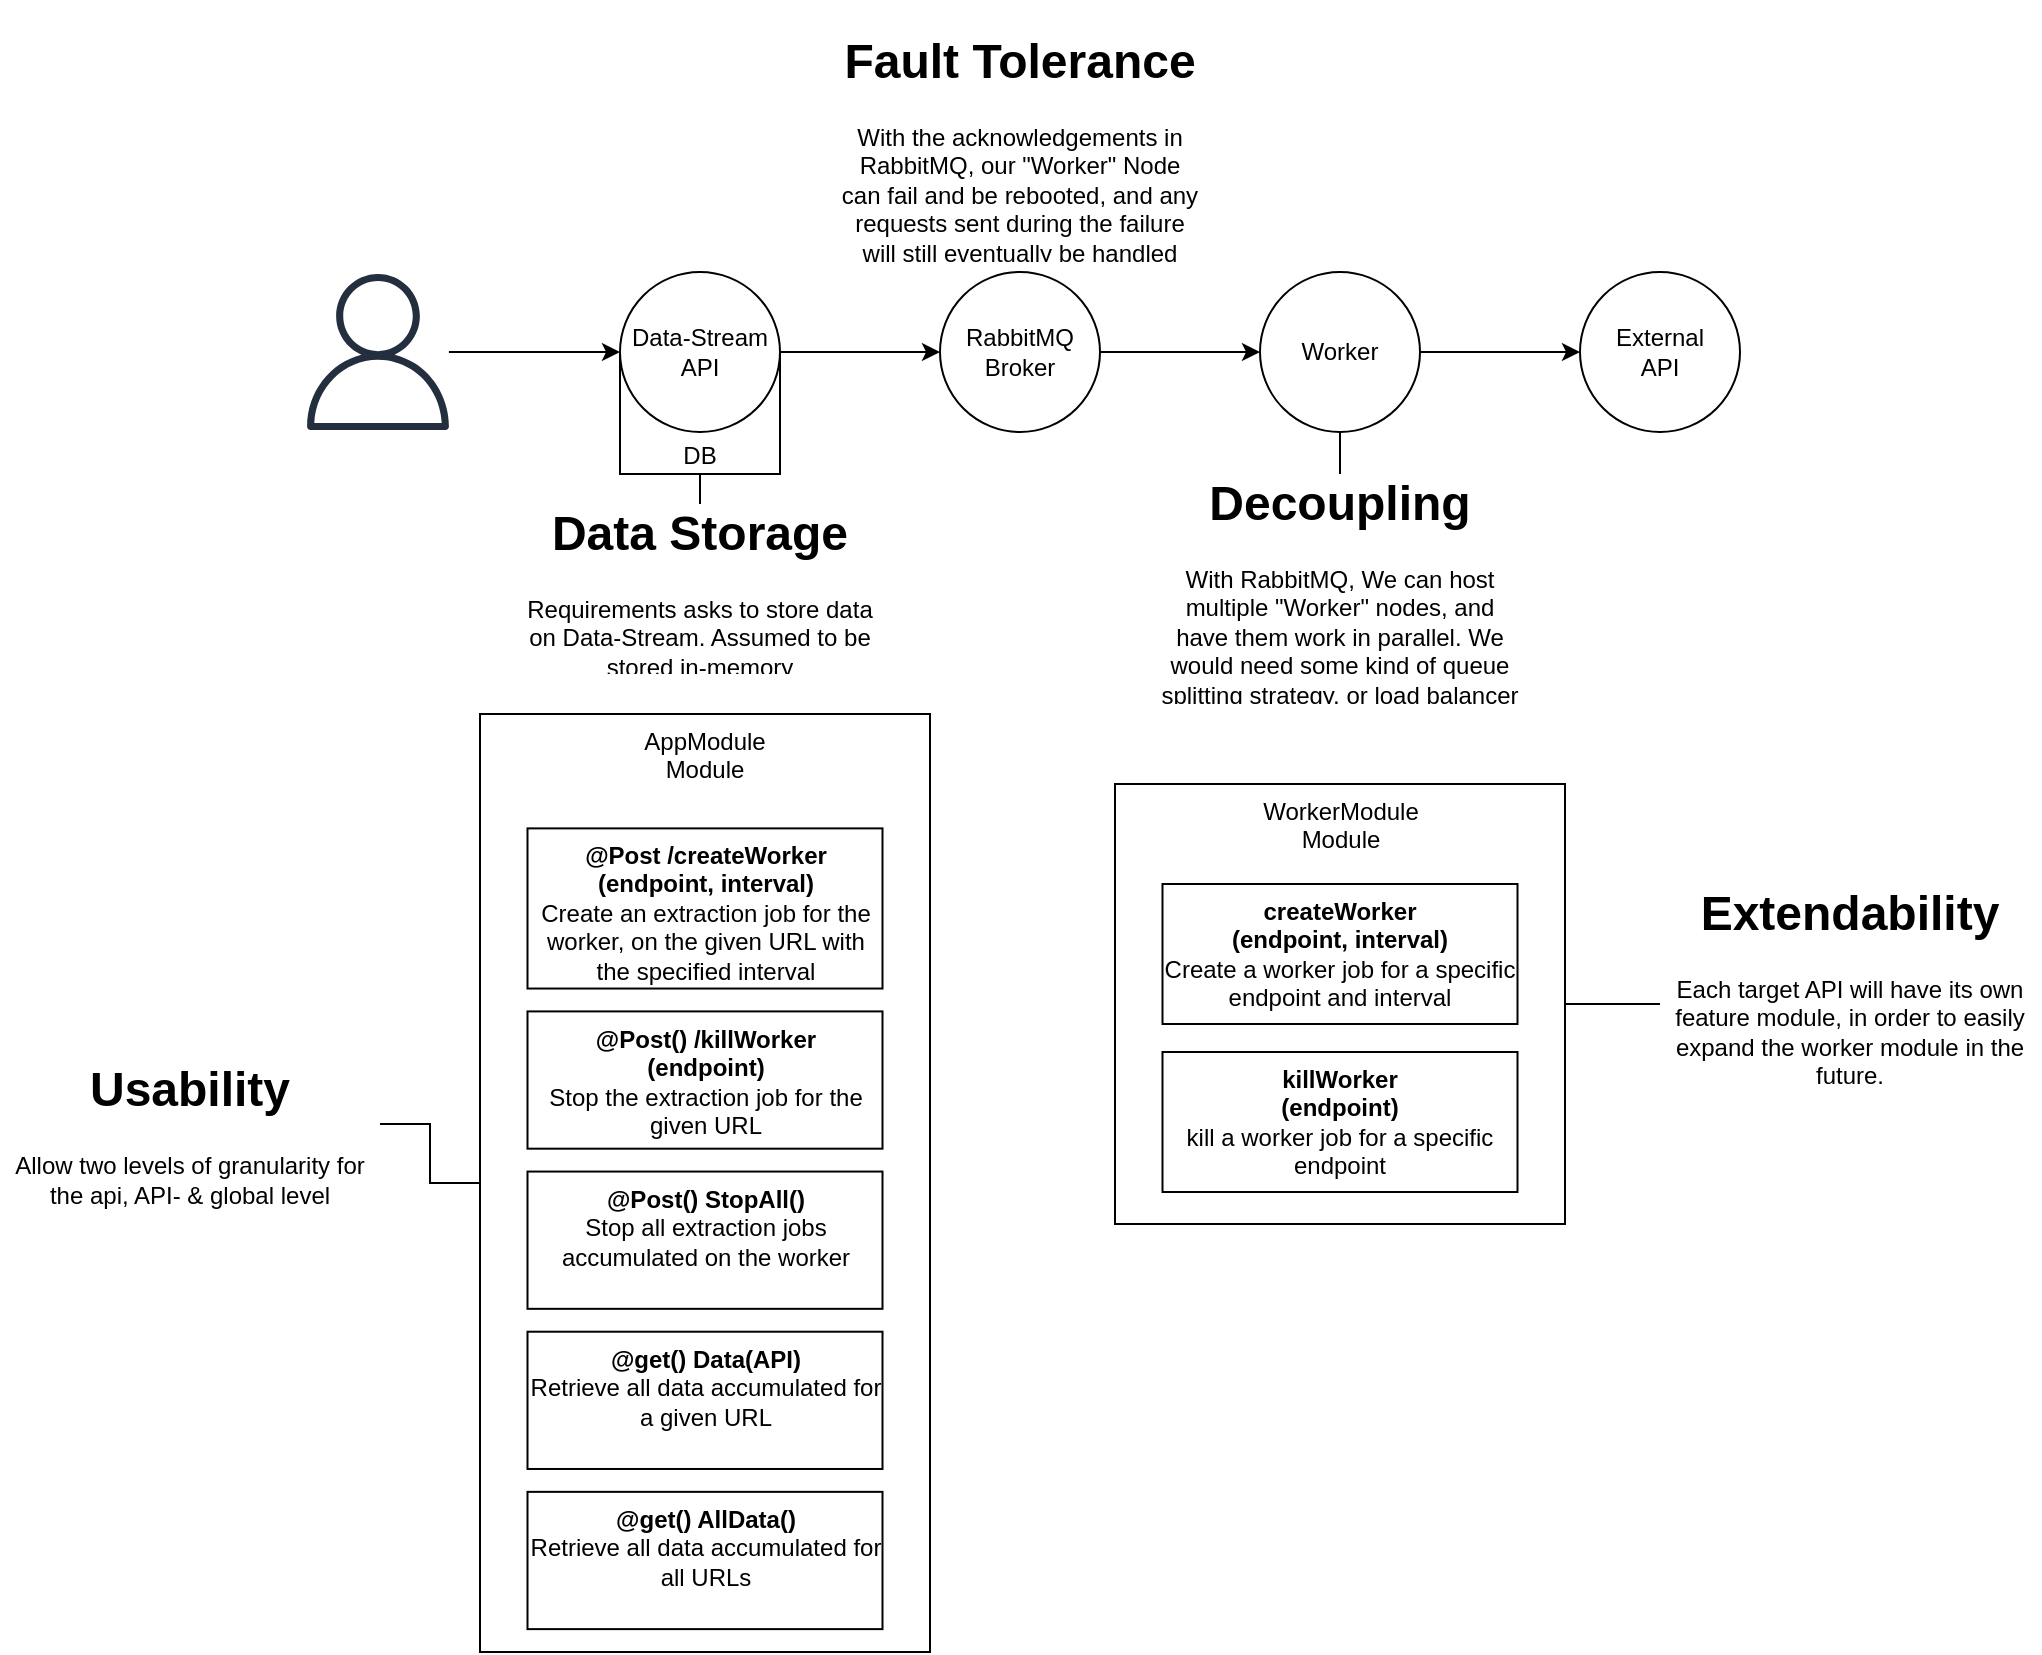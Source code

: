 <mxfile version="15.4.0" type="device"><diagram id="KMgYj1FbLF6o3dB146jQ" name="Page-1"><mxGraphModel dx="1034" dy="1662" grid="1" gridSize="10" guides="1" tooltips="1" connect="1" arrows="1" fold="1" page="1" pageScale="1" pageWidth="850" pageHeight="1100" math="0" shadow="0"><root><mxCell id="0"/><mxCell id="1" parent="0"/><mxCell id="N8xnzEc2fLV-J77ZBzOZ-34" value="DB" style="rounded=0;whiteSpace=wrap;html=1;verticalAlign=bottom;" parent="1" vertex="1"><mxGeometry x="720" y="921" width="80" height="60" as="geometry"/></mxCell><mxCell id="N8xnzEc2fLV-J77ZBzOZ-35" value="" style="edgeStyle=orthogonalEdgeStyle;rounded=0;orthogonalLoop=1;jettySize=auto;html=1;" parent="1" source="N8xnzEc2fLV-J77ZBzOZ-36" target="N8xnzEc2fLV-J77ZBzOZ-40" edge="1"><mxGeometry relative="1" as="geometry"/></mxCell><mxCell id="N8xnzEc2fLV-J77ZBzOZ-36" value="Data-Stream&lt;br&gt;API" style="ellipse;whiteSpace=wrap;html=1;aspect=fixed;" parent="1" vertex="1"><mxGeometry x="720" y="880" width="80" height="80" as="geometry"/></mxCell><mxCell id="N8xnzEc2fLV-J77ZBzOZ-37" value="" style="edgeStyle=orthogonalEdgeStyle;rounded=0;orthogonalLoop=1;jettySize=auto;html=1;" parent="1" source="N8xnzEc2fLV-J77ZBzOZ-38" target="N8xnzEc2fLV-J77ZBzOZ-36" edge="1"><mxGeometry relative="1" as="geometry"/></mxCell><mxCell id="N8xnzEc2fLV-J77ZBzOZ-38" value="" style="sketch=0;outlineConnect=0;fontColor=#232F3E;gradientColor=none;fillColor=#232F3E;strokeColor=none;dashed=0;verticalLabelPosition=bottom;verticalAlign=top;align=center;html=1;fontSize=12;fontStyle=0;aspect=fixed;pointerEvents=1;shape=mxgraph.aws4.user;" parent="1" vertex="1"><mxGeometry x="560" y="881" width="78" height="78" as="geometry"/></mxCell><mxCell id="N8xnzEc2fLV-J77ZBzOZ-39" value="" style="edgeStyle=orthogonalEdgeStyle;rounded=0;orthogonalLoop=1;jettySize=auto;html=1;" parent="1" source="N8xnzEc2fLV-J77ZBzOZ-40" target="N8xnzEc2fLV-J77ZBzOZ-42" edge="1"><mxGeometry relative="1" as="geometry"/></mxCell><mxCell id="N8xnzEc2fLV-J77ZBzOZ-40" value="RabbitMQ&lt;br&gt;Broker" style="ellipse;whiteSpace=wrap;html=1;aspect=fixed;" parent="1" vertex="1"><mxGeometry x="880" y="880" width="80" height="80" as="geometry"/></mxCell><mxCell id="N8xnzEc2fLV-J77ZBzOZ-41" value="" style="edgeStyle=orthogonalEdgeStyle;rounded=0;orthogonalLoop=1;jettySize=auto;html=1;" parent="1" source="N8xnzEc2fLV-J77ZBzOZ-42" target="N8xnzEc2fLV-J77ZBzOZ-43" edge="1"><mxGeometry relative="1" as="geometry"/></mxCell><mxCell id="N8xnzEc2fLV-J77ZBzOZ-42" value="Worker" style="ellipse;whiteSpace=wrap;html=1;aspect=fixed;" parent="1" vertex="1"><mxGeometry x="1040" y="880" width="80" height="80" as="geometry"/></mxCell><mxCell id="N8xnzEc2fLV-J77ZBzOZ-43" value="External&lt;br&gt;API" style="ellipse;whiteSpace=wrap;html=1;aspect=fixed;" parent="1" vertex="1"><mxGeometry x="1200" y="880" width="80" height="80" as="geometry"/></mxCell><mxCell id="N8xnzEc2fLV-J77ZBzOZ-44" style="edgeStyle=orthogonalEdgeStyle;rounded=0;orthogonalLoop=1;jettySize=auto;html=1;exitX=0.5;exitY=0;exitDx=0;exitDy=0;entryX=0.5;entryY=1;entryDx=0;entryDy=0;endArrow=none;endFill=0;" parent="1" source="N8xnzEc2fLV-J77ZBzOZ-45" target="N8xnzEc2fLV-J77ZBzOZ-34" edge="1"><mxGeometry relative="1" as="geometry"/></mxCell><mxCell id="N8xnzEc2fLV-J77ZBzOZ-45" value="&lt;h1&gt;Data Storage&lt;/h1&gt;&lt;p&gt;Requirements asks to store data on Data-Stream. Assumed to be stored in-memory&lt;/p&gt;" style="text;html=1;strokeColor=none;fillColor=none;spacing=5;spacingTop=-20;whiteSpace=wrap;overflow=hidden;rounded=0;verticalAlign=bottom;align=center;" parent="1" vertex="1"><mxGeometry x="665" y="996" width="190" height="90" as="geometry"/></mxCell><mxCell id="N8xnzEc2fLV-J77ZBzOZ-46" value="&lt;h1&gt;Fault Tolerance&lt;/h1&gt;&lt;p&gt;With the acknowledgements in RabbitMQ, our &quot;Worker&quot; Node can fail and be rebooted, and any requests sent during the failure will still eventually be handled&lt;/p&gt;" style="text;html=1;strokeColor=none;fillColor=none;spacing=5;spacingTop=-20;whiteSpace=wrap;overflow=hidden;rounded=0;verticalAlign=bottom;align=center;" parent="1" vertex="1"><mxGeometry x="825" y="760" width="190" height="120" as="geometry"/></mxCell><mxCell id="N8xnzEc2fLV-J77ZBzOZ-47" style="edgeStyle=orthogonalEdgeStyle;rounded=0;orthogonalLoop=1;jettySize=auto;html=1;exitX=0.5;exitY=0;exitDx=0;exitDy=0;entryX=0.5;entryY=1;entryDx=0;entryDy=0;endArrow=none;endFill=0;" parent="1" source="N8xnzEc2fLV-J77ZBzOZ-48" target="N8xnzEc2fLV-J77ZBzOZ-42" edge="1"><mxGeometry relative="1" as="geometry"/></mxCell><mxCell id="N8xnzEc2fLV-J77ZBzOZ-48" value="&lt;h1&gt;Decoupling&lt;/h1&gt;&lt;p&gt;With RabbitMQ, We can host multiple &quot;Worker&quot; nodes, and have them work in parallel. We would need some kind of queue splitting strategy, or load balancer though.&lt;/p&gt;" style="text;html=1;strokeColor=none;fillColor=none;spacing=5;spacingTop=-20;whiteSpace=wrap;overflow=hidden;rounded=0;verticalAlign=bottom;align=center;" parent="1" vertex="1"><mxGeometry x="985" y="981" width="190" height="120" as="geometry"/></mxCell><mxCell id="N8xnzEc2fLV-J77ZBzOZ-49" value="" style="edgeStyle=orthogonalEdgeStyle;rounded=0;orthogonalLoop=1;jettySize=auto;html=1;endArrow=none;endFill=0;entryX=1;entryY=0.5;entryDx=0;entryDy=0;" parent="1" source="N8xnzEc2fLV-J77ZBzOZ-50" target="N8xnzEc2fLV-J77ZBzOZ-59" edge="1"><mxGeometry relative="1" as="geometry"/></mxCell><mxCell id="N8xnzEc2fLV-J77ZBzOZ-50" value="&lt;h1&gt;Extendability&lt;/h1&gt;&lt;p&gt;Each target API will have its own feature module, in order to easily expand the worker module in the future.&lt;/p&gt;" style="text;html=1;strokeColor=none;fillColor=none;spacing=5;spacingTop=-20;whiteSpace=wrap;overflow=hidden;rounded=0;verticalAlign=bottom;align=center;" parent="1" vertex="1"><mxGeometry x="1240" y="1186" width="190" height="120" as="geometry"/></mxCell><mxCell id="N8xnzEc2fLV-J77ZBzOZ-51" value="" style="group" parent="1" vertex="1" connectable="0"><mxGeometry x="650" y="1101" width="225" height="469" as="geometry"/></mxCell><mxCell id="N8xnzEc2fLV-J77ZBzOZ-52" value="AppModule&lt;br&gt;Module" style="rounded=0;whiteSpace=wrap;html=1;verticalAlign=top;" parent="N8xnzEc2fLV-J77ZBzOZ-51" vertex="1"><mxGeometry width="225" height="469.0" as="geometry"/></mxCell><mxCell id="N8xnzEc2fLV-J77ZBzOZ-53" value="&lt;b&gt;@Post /createWorker&lt;br&gt;(endpoint, interval)&lt;/b&gt;&lt;br&gt;Create an extraction job for the worker, on the given URL with the specified interval" style="rounded=0;whiteSpace=wrap;html=1;verticalAlign=top;" parent="N8xnzEc2fLV-J77ZBzOZ-51" vertex="1"><mxGeometry x="23.75" y="57.195" width="177.5" height="80.073" as="geometry"/></mxCell><mxCell id="N8xnzEc2fLV-J77ZBzOZ-54" value="&lt;b&gt;@Post() /killWorker&lt;br&gt;(endpoint)&lt;/b&gt;&lt;br&gt;Stop the extraction job for the given URL" style="rounded=0;whiteSpace=wrap;html=1;verticalAlign=top;" parent="N8xnzEc2fLV-J77ZBzOZ-51" vertex="1"><mxGeometry x="23.75" y="148.707" width="177.5" height="68.634" as="geometry"/></mxCell><mxCell id="N8xnzEc2fLV-J77ZBzOZ-55" value="&lt;b&gt;@Post() StopAll()&lt;/b&gt;&lt;br&gt;Stop all extraction jobs accumulated on the worker" style="rounded=0;whiteSpace=wrap;html=1;verticalAlign=top;" parent="N8xnzEc2fLV-J77ZBzOZ-51" vertex="1"><mxGeometry x="23.75" y="228.78" width="177.5" height="68.634" as="geometry"/></mxCell><mxCell id="N8xnzEc2fLV-J77ZBzOZ-56" value="&lt;b&gt;@get() Data(API)&lt;/b&gt;&lt;br&gt;Retrieve all data accumulated for a given URL" style="rounded=0;whiteSpace=wrap;html=1;verticalAlign=top;" parent="N8xnzEc2fLV-J77ZBzOZ-51" vertex="1"><mxGeometry x="23.75" y="308.854" width="177.5" height="68.634" as="geometry"/></mxCell><mxCell id="N8xnzEc2fLV-J77ZBzOZ-57" value="&lt;b&gt;@get() AllData()&lt;/b&gt;&lt;br&gt;Retrieve all data accumulated for all URLs" style="rounded=0;whiteSpace=wrap;html=1;verticalAlign=top;" parent="N8xnzEc2fLV-J77ZBzOZ-51" vertex="1"><mxGeometry x="23.75" y="388.927" width="177.5" height="68.634" as="geometry"/></mxCell><mxCell id="N8xnzEc2fLV-J77ZBzOZ-58" value="" style="group" parent="1" vertex="1" connectable="0"><mxGeometry x="967.5" y="1136" width="225" height="300" as="geometry"/></mxCell><mxCell id="N8xnzEc2fLV-J77ZBzOZ-59" value="WorkerModule&lt;br&gt;Module" style="rounded=0;whiteSpace=wrap;html=1;verticalAlign=top;" parent="N8xnzEc2fLV-J77ZBzOZ-58" vertex="1"><mxGeometry width="225" height="220" as="geometry"/></mxCell><mxCell id="Izyb0vGyou13Hb2L1BZ3-1" value="&lt;b&gt;createWorker&lt;br&gt;(endpoint, interval)&lt;/b&gt;&lt;br&gt;Create a worker job for a specific endpoint and interval" style="rounded=0;whiteSpace=wrap;html=1;verticalAlign=top;" vertex="1" parent="N8xnzEc2fLV-J77ZBzOZ-58"><mxGeometry x="23.75" y="50" width="177.5" height="70" as="geometry"/></mxCell><mxCell id="Izyb0vGyou13Hb2L1BZ3-2" value="&lt;b&gt;killWorker&lt;br&gt;(endpoint)&lt;/b&gt;&lt;br&gt;kill a worker job for a specific endpoint" style="rounded=0;whiteSpace=wrap;html=1;verticalAlign=top;" vertex="1" parent="N8xnzEc2fLV-J77ZBzOZ-58"><mxGeometry x="23.75" y="134" width="177.5" height="70" as="geometry"/></mxCell><mxCell id="N8xnzEc2fLV-J77ZBzOZ-64" style="edgeStyle=orthogonalEdgeStyle;rounded=0;orthogonalLoop=1;jettySize=auto;html=1;exitX=1;exitY=0.5;exitDx=0;exitDy=0;entryX=0;entryY=0.5;entryDx=0;entryDy=0;endArrow=none;endFill=0;" parent="1" source="N8xnzEc2fLV-J77ZBzOZ-65" target="N8xnzEc2fLV-J77ZBzOZ-52" edge="1"><mxGeometry relative="1" as="geometry"/></mxCell><mxCell id="N8xnzEc2fLV-J77ZBzOZ-65" value="&lt;h1&gt;Usability&lt;/h1&gt;&lt;p&gt;Allow two levels of granularity for the api, API- &amp;amp; global level&lt;/p&gt;" style="text;html=1;strokeColor=none;fillColor=none;spacing=5;spacingTop=-20;whiteSpace=wrap;overflow=hidden;rounded=0;verticalAlign=bottom;align=center;" parent="1" vertex="1"><mxGeometry x="410" y="1246" width="190" height="120" as="geometry"/></mxCell></root></mxGraphModel></diagram></mxfile>